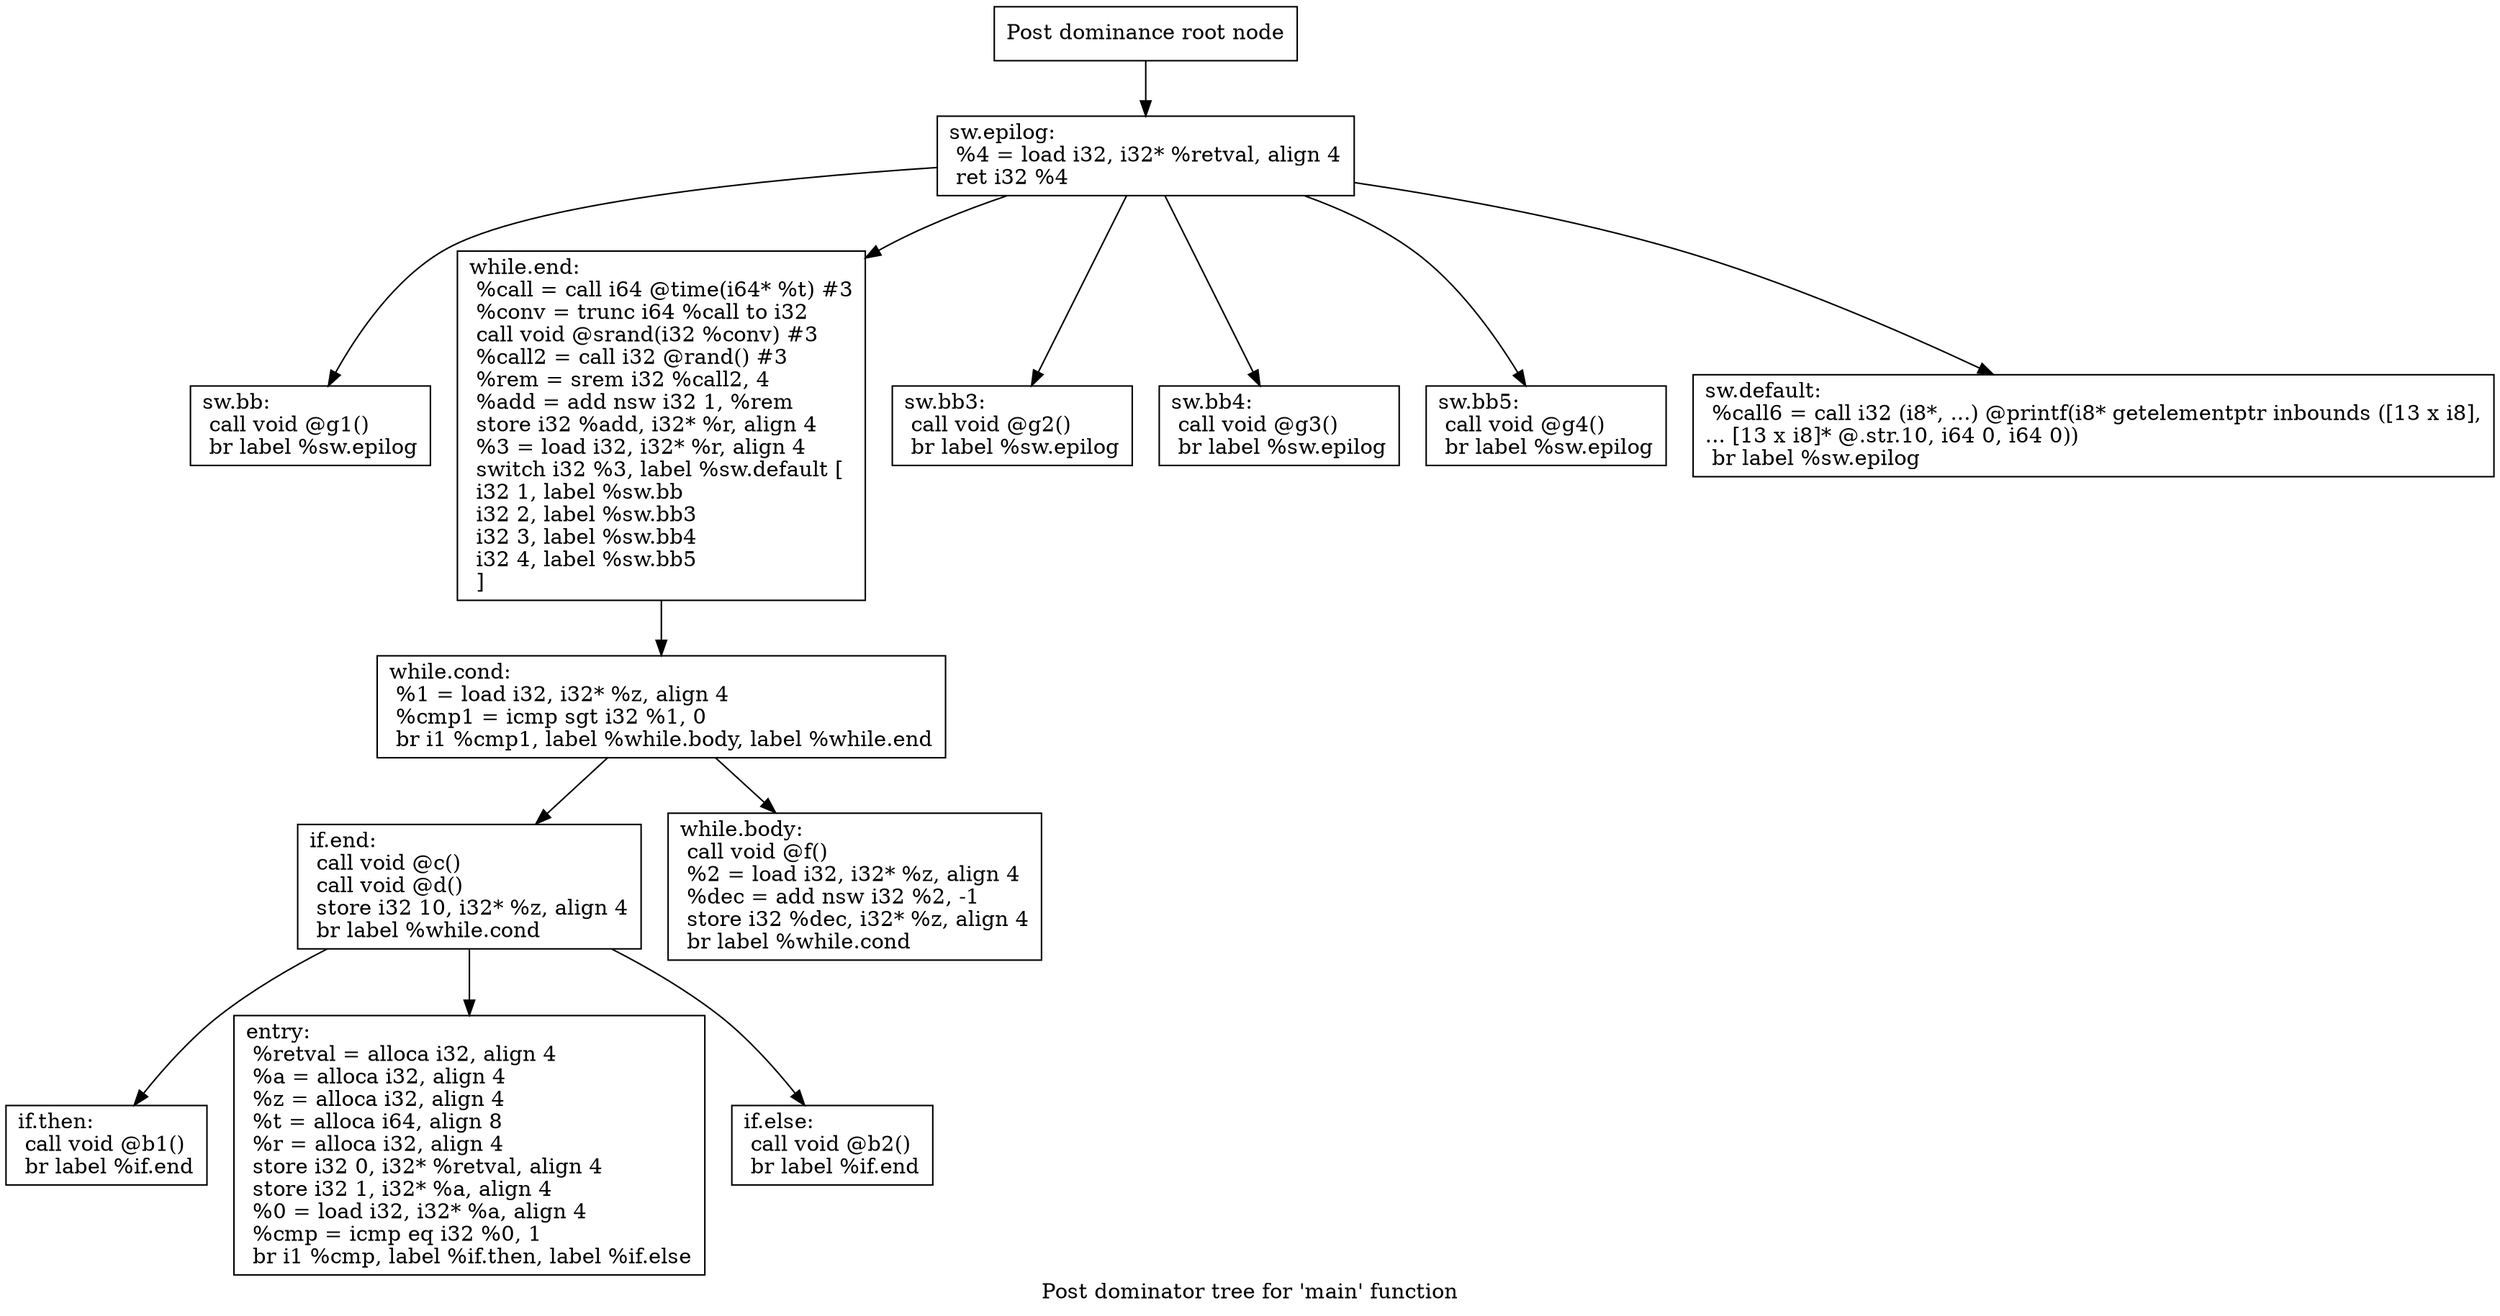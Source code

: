 digraph "Post dominator tree for 'main' function" {
	label="Post dominator tree for 'main' function";

	Node0x25dc290 [shape=record,label="{Post dominance root node}"];
	Node0x25dc290 -> Node0x25dc460;
	Node0x25dc460 [shape=record,label="{sw.epilog:                                        \l  %4 = load i32, i32* %retval, align 4\l  ret i32 %4\l}"];
	Node0x25dc460 -> Node0x25dc3f0;
	Node0x25dc460 -> Node0x25dcf20;
	Node0x25dc460 -> Node0x25dd0e0;
	Node0x25dc460 -> Node0x25dd120;
	Node0x25dc460 -> Node0x25dd160;
	Node0x25dc460 -> Node0x25dd1a0;
	Node0x25dc3f0 [shape=record,label="{sw.bb:                                            \l  call void @g1()\l  br label %sw.epilog\l}"];
	Node0x25dcf20 [shape=record,label="{while.end:                                        \l  %call = call i64 @time(i64* %t) #3\l  %conv = trunc i64 %call to i32\l  call void @srand(i32 %conv) #3\l  %call2 = call i32 @rand() #3\l  %rem = srem i32 %call2, 4\l  %add = add nsw i32 1, %rem\l  store i32 %add, i32* %r, align 4\l  %3 = load i32, i32* %r, align 4\l  switch i32 %3, label %sw.default [\l    i32 1, label %sw.bb\l    i32 2, label %sw.bb3\l    i32 3, label %sw.bb4\l    i32 4, label %sw.bb5\l  ]\l}"];
	Node0x25dcf20 -> Node0x25dcf60;
	Node0x25dcf60 [shape=record,label="{while.cond:                                       \l  %1 = load i32, i32* %z, align 4\l  %cmp1 = icmp sgt i32 %1, 0\l  br i1 %cmp1, label %while.body, label %while.end\l}"];
	Node0x25dcf60 -> Node0x25dcfa0;
	Node0x25dcf60 -> Node0x25dd0a0;
	Node0x25dcfa0 [shape=record,label="{if.end:                                           \l  call void @c()\l  call void @d()\l  store i32 10, i32* %z, align 4\l  br label %while.cond\l}"];
	Node0x25dcfa0 -> Node0x25dcfe0;
	Node0x25dcfa0 -> Node0x25dd020;
	Node0x25dcfa0 -> Node0x25dd060;
	Node0x25dcfe0 [shape=record,label="{if.then:                                          \l  call void @b1()\l  br label %if.end\l}"];
	Node0x25dd020 [shape=record,label="{entry:\l  %retval = alloca i32, align 4\l  %a = alloca i32, align 4\l  %z = alloca i32, align 4\l  %t = alloca i64, align 8\l  %r = alloca i32, align 4\l  store i32 0, i32* %retval, align 4\l  store i32 1, i32* %a, align 4\l  %0 = load i32, i32* %a, align 4\l  %cmp = icmp eq i32 %0, 1\l  br i1 %cmp, label %if.then, label %if.else\l}"];
	Node0x25dd060 [shape=record,label="{if.else:                                          \l  call void @b2()\l  br label %if.end\l}"];
	Node0x25dd0a0 [shape=record,label="{while.body:                                       \l  call void @f()\l  %2 = load i32, i32* %z, align 4\l  %dec = add nsw i32 %2, -1\l  store i32 %dec, i32* %z, align 4\l  br label %while.cond\l}"];
	Node0x25dd0e0 [shape=record,label="{sw.bb3:                                           \l  call void @g2()\l  br label %sw.epilog\l}"];
	Node0x25dd120 [shape=record,label="{sw.bb4:                                           \l  call void @g3()\l  br label %sw.epilog\l}"];
	Node0x25dd160 [shape=record,label="{sw.bb5:                                           \l  call void @g4()\l  br label %sw.epilog\l}"];
	Node0x25dd1a0 [shape=record,label="{sw.default:                                       \l  %call6 = call i32 (i8*, ...) @printf(i8* getelementptr inbounds ([13 x i8],\l... [13 x i8]* @.str.10, i64 0, i64 0))\l  br label %sw.epilog\l}"];
}

